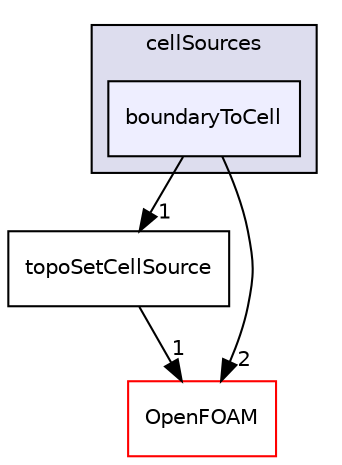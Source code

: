 digraph "src/meshTools/sets/cellSources/boundaryToCell" {
  bgcolor=transparent;
  compound=true
  node [ fontsize="10", fontname="Helvetica"];
  edge [ labelfontsize="10", labelfontname="Helvetica"];
  subgraph clusterdir_fc621d78dcee889743a7b51abdefc9d7 {
    graph [ bgcolor="#ddddee", pencolor="black", label="cellSources" fontname="Helvetica", fontsize="10", URL="dir_fc621d78dcee889743a7b51abdefc9d7.html"]
  dir_b502d8ae3c772d8dd04cb2df20a8d444 [shape=box, label="boundaryToCell", style="filled", fillcolor="#eeeeff", pencolor="black", URL="dir_b502d8ae3c772d8dd04cb2df20a8d444.html"];
  }
  dir_3570c6bb5166bbf938854d30b3221ba9 [shape=box label="topoSetCellSource" URL="dir_3570c6bb5166bbf938854d30b3221ba9.html"];
  dir_c5473ff19b20e6ec4dfe5c310b3778a8 [shape=box label="OpenFOAM" color="red" URL="dir_c5473ff19b20e6ec4dfe5c310b3778a8.html"];
  dir_3570c6bb5166bbf938854d30b3221ba9->dir_c5473ff19b20e6ec4dfe5c310b3778a8 [headlabel="1", labeldistance=1.5 headhref="dir_002074_002151.html"];
  dir_b502d8ae3c772d8dd04cb2df20a8d444->dir_3570c6bb5166bbf938854d30b3221ba9 [headlabel="1", labeldistance=1.5 headhref="dir_002053_002074.html"];
  dir_b502d8ae3c772d8dd04cb2df20a8d444->dir_c5473ff19b20e6ec4dfe5c310b3778a8 [headlabel="2", labeldistance=1.5 headhref="dir_002053_002151.html"];
}
